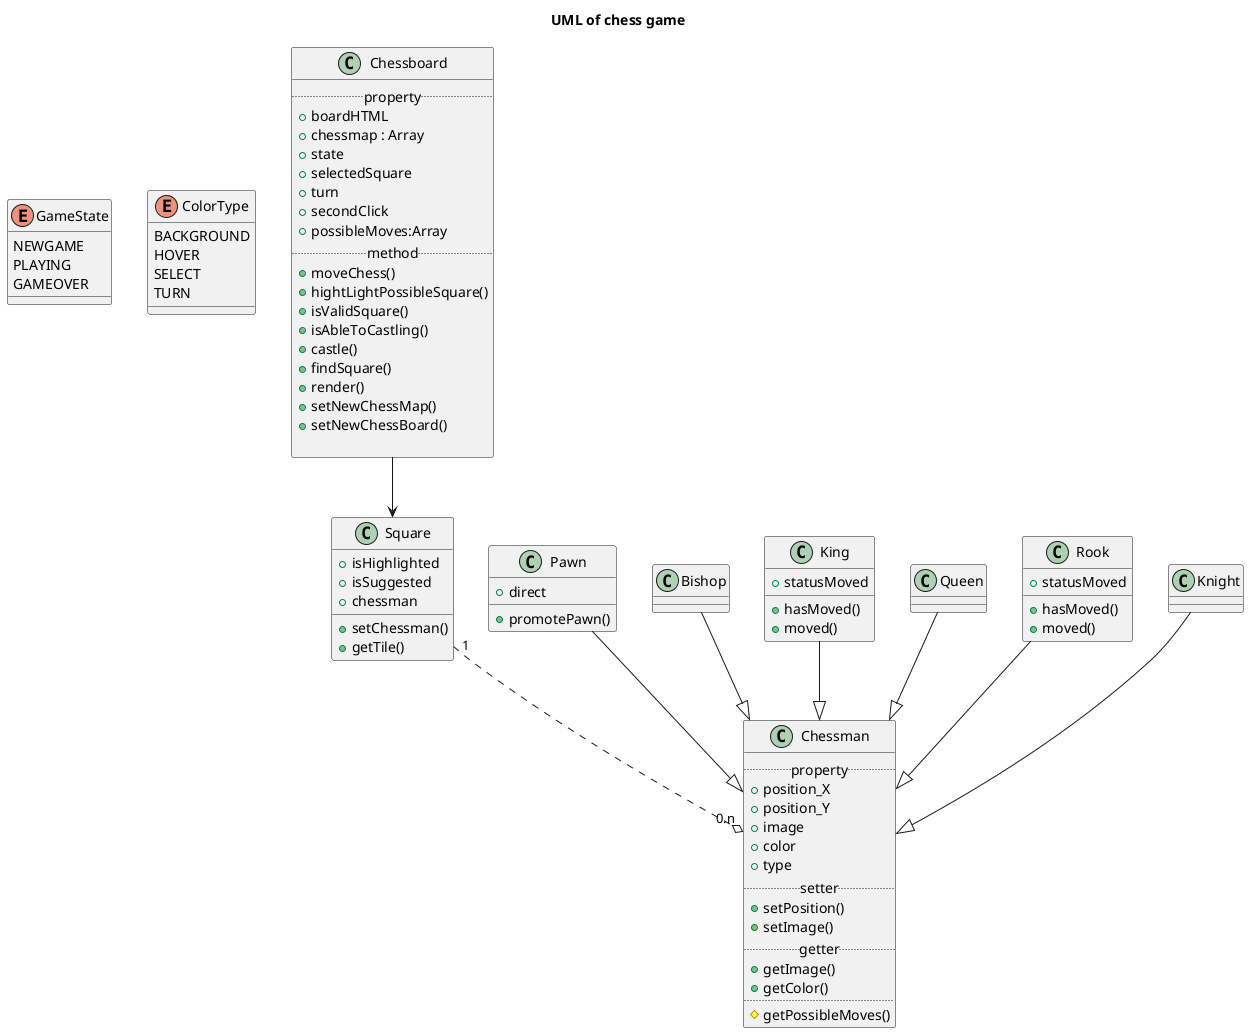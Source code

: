 @startuml Application use cases diagram
skinparam actorStyle awesome
title UML of chess game

enum GameState{
    NEWGAME
    PLAYING
    GAMEOVER
}

enum ColorType{
    BACKGROUND
    HOVER
    SELECT
    TURN
}

class Chessboard{
    ..property..
    + boardHTML
    + chessmap : Array
    + state
    + selectedSquare
    + turn
    + secondClick
    + possibleMoves:Array
    ..method..
    + moveChess()
    + hightLightPossibleSquare()
    + isValidSquare()
    + isAbleToCastling()
    + castle()
    + findSquare()
    + render()
    + setNewChessMap()
    + setNewChessBoard()
    
}

class Square{
    + isHighlighted
    + isSuggested
    + chessman

    + setChessman()
    + getTile()

}

class Chessman{
    ..property..
    + position_X
    + position_Y
    + image
    + color
    + type
    ..setter..
    + setPosition()
    + setImage()
    ..getter..
    + getImage()
    + getColor()
    ..
    # getPossibleMoves()
}

class Pawn{
    + direct
    + promotePawn()
}

class Bishop{

}

class King{
    + statusMoved
    + hasMoved()
    + moved()
}

class Queen{

}

class Rook{
    + statusMoved
    + hasMoved()
    + moved()
}

class Knight{

}




Pawn --|> Chessman
Bishop --|> Chessman
King --|> Chessman
Queen --|> Chessman
Rook --|> Chessman
Knight --|> Chessman


Chessboard --> Square
Square "1"..o "0.n" Chessman




